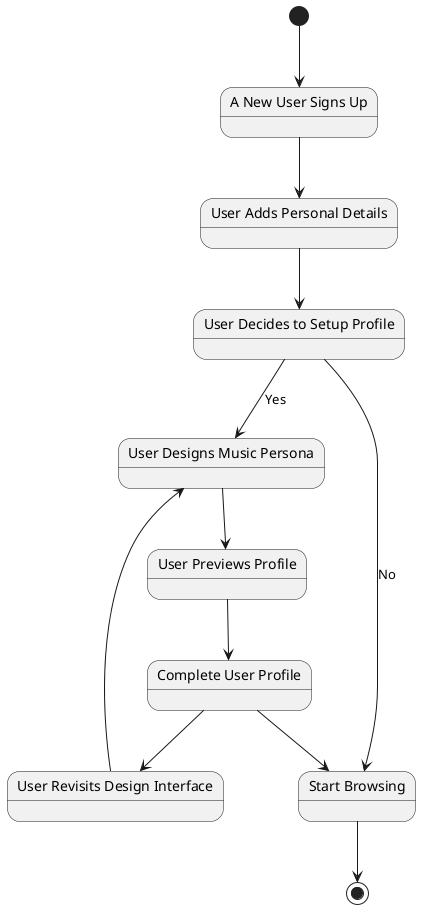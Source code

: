 @startuml
[*] --> A
A --> B 
B --> C 

C --> D : Yes
C --> F : No

D --> E 
E --> I 

I --> F 
I --> H 

H --> D

F --> [*]

state "A New User Signs Up" as A
state "User Adds Personal Details" as B
state "User Decides to Setup Profile" as C
state "User Designs Music Persona" as D
state "User Previews Profile" as E
state "Complete User Profile" as I
state "User Revisits Design Interface" as H
state "Start Browsing" as F

@enduml